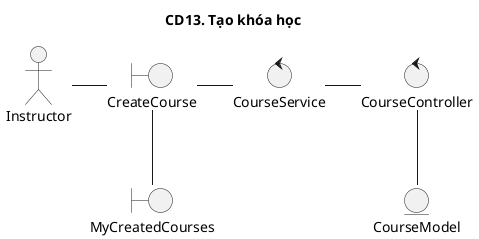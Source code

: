 @startuml CD

title CD13. Tạo khóa học

actor "Instructor"
boundary "CreateCourse"
boundary "MyCreatedCourses"
control "CourseService"
control "CourseController"
entity "CourseModel"

Instructor - CreateCourse
CreateCourse - CourseService
CourseService - CourseController
CourseController -- CourseModel
CreateCourse -- MyCreatedCourses
@enduml